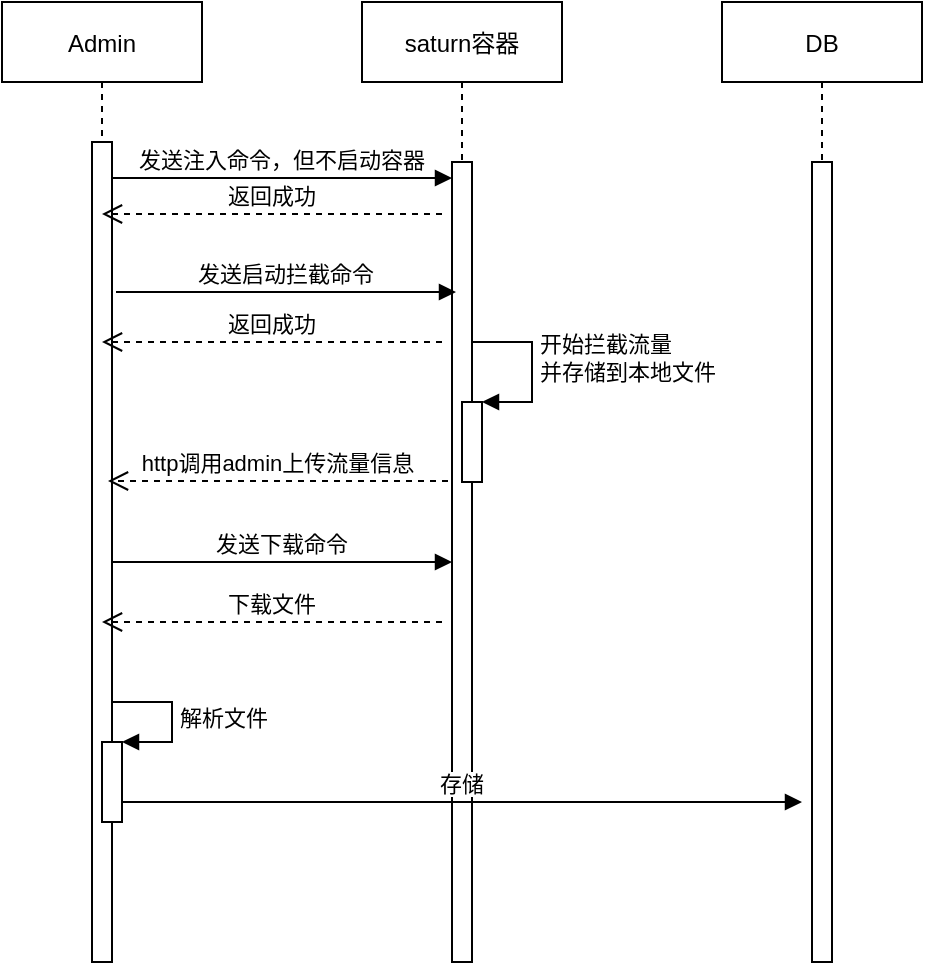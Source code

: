 <mxfile version="14.9.2" type="github">
  <diagram id="kgpKYQtTHZ0yAKxKKP6v" name="Page-1">
    <mxGraphModel dx="1422" dy="762" grid="1" gridSize="10" guides="1" tooltips="1" connect="1" arrows="1" fold="1" page="1" pageScale="1" pageWidth="850" pageHeight="1100" math="0" shadow="0">
      <root>
        <mxCell id="0" />
        <mxCell id="1" parent="0" />
        <mxCell id="3nuBFxr9cyL0pnOWT2aG-1" value="Admin" style="shape=umlLifeline;perimeter=lifelinePerimeter;container=1;collapsible=0;recursiveResize=0;rounded=0;shadow=0;strokeWidth=1;" parent="1" vertex="1">
          <mxGeometry x="157" y="80" width="100" height="480" as="geometry" />
        </mxCell>
        <mxCell id="3nuBFxr9cyL0pnOWT2aG-2" value="" style="points=[];perimeter=orthogonalPerimeter;rounded=0;shadow=0;strokeWidth=1;" parent="3nuBFxr9cyL0pnOWT2aG-1" vertex="1">
          <mxGeometry x="45" y="70" width="10" height="410" as="geometry" />
        </mxCell>
        <mxCell id="kuvmEx3Ypl2HYsGJSB4X-14" value="" style="html=1;points=[];perimeter=orthogonalPerimeter;" parent="3nuBFxr9cyL0pnOWT2aG-1" vertex="1">
          <mxGeometry x="50" y="370" width="10" height="40" as="geometry" />
        </mxCell>
        <mxCell id="kuvmEx3Ypl2HYsGJSB4X-15" value="解析文件" style="edgeStyle=orthogonalEdgeStyle;html=1;align=left;spacingLeft=2;endArrow=block;rounded=0;entryX=1;entryY=0;" parent="3nuBFxr9cyL0pnOWT2aG-1" target="kuvmEx3Ypl2HYsGJSB4X-14" edge="1">
          <mxGeometry relative="1" as="geometry">
            <mxPoint x="55" y="350" as="sourcePoint" />
            <Array as="points">
              <mxPoint x="85" y="350" />
            </Array>
          </mxGeometry>
        </mxCell>
        <mxCell id="3nuBFxr9cyL0pnOWT2aG-5" value="saturn容器" style="shape=umlLifeline;perimeter=lifelinePerimeter;container=1;collapsible=0;recursiveResize=0;rounded=0;shadow=0;strokeWidth=1;" parent="1" vertex="1">
          <mxGeometry x="337" y="80" width="100" height="480" as="geometry" />
        </mxCell>
        <mxCell id="3nuBFxr9cyL0pnOWT2aG-6" value="" style="points=[];perimeter=orthogonalPerimeter;rounded=0;shadow=0;strokeWidth=1;" parent="3nuBFxr9cyL0pnOWT2aG-5" vertex="1">
          <mxGeometry x="45" y="80" width="10" height="400" as="geometry" />
        </mxCell>
        <mxCell id="kuvmEx3Ypl2HYsGJSB4X-8" value="" style="html=1;points=[];perimeter=orthogonalPerimeter;" parent="3nuBFxr9cyL0pnOWT2aG-5" vertex="1">
          <mxGeometry x="50" y="200" width="10" height="40" as="geometry" />
        </mxCell>
        <mxCell id="kuvmEx3Ypl2HYsGJSB4X-9" value="开始拦截流量&lt;br&gt;并存储到本地文件" style="edgeStyle=orthogonalEdgeStyle;html=1;align=left;spacingLeft=2;endArrow=block;rounded=0;entryX=1;entryY=0;" parent="3nuBFxr9cyL0pnOWT2aG-5" target="kuvmEx3Ypl2HYsGJSB4X-8" edge="1">
          <mxGeometry relative="1" as="geometry">
            <mxPoint x="55" y="160" as="sourcePoint" />
            <Array as="points">
              <mxPoint x="55" y="170" />
              <mxPoint x="85" y="170" />
              <mxPoint x="85" y="200" />
            </Array>
          </mxGeometry>
        </mxCell>
        <mxCell id="3nuBFxr9cyL0pnOWT2aG-8" value="发送注入命令，但不启动容器" style="verticalAlign=bottom;endArrow=block;entryX=0;entryY=0;shadow=0;strokeWidth=1;" parent="1" edge="1">
          <mxGeometry relative="1" as="geometry">
            <mxPoint x="212" y="168.0" as="sourcePoint" />
            <mxPoint x="382" y="168.0" as="targetPoint" />
          </mxGeometry>
        </mxCell>
        <mxCell id="kuvmEx3Ypl2HYsGJSB4X-1" value="DB" style="shape=umlLifeline;perimeter=lifelinePerimeter;container=1;collapsible=0;recursiveResize=0;rounded=0;shadow=0;strokeWidth=1;" parent="1" vertex="1">
          <mxGeometry x="517" y="80" width="100" height="480" as="geometry" />
        </mxCell>
        <mxCell id="kuvmEx3Ypl2HYsGJSB4X-2" value="" style="points=[];perimeter=orthogonalPerimeter;rounded=0;shadow=0;strokeWidth=1;" parent="kuvmEx3Ypl2HYsGJSB4X-1" vertex="1">
          <mxGeometry x="45" y="80" width="10" height="400" as="geometry" />
        </mxCell>
        <mxCell id="kuvmEx3Ypl2HYsGJSB4X-3" value="返回成功" style="verticalAlign=bottom;endArrow=open;dashed=1;endSize=8;exitX=0;exitY=0.95;shadow=0;strokeWidth=1;" parent="1" edge="1">
          <mxGeometry relative="1" as="geometry">
            <mxPoint x="207" y="186.0" as="targetPoint" />
            <mxPoint x="377" y="186.0" as="sourcePoint" />
          </mxGeometry>
        </mxCell>
        <mxCell id="kuvmEx3Ypl2HYsGJSB4X-4" value="发送启动拦截命令" style="verticalAlign=bottom;endArrow=block;entryX=0;entryY=0;shadow=0;strokeWidth=1;" parent="1" edge="1">
          <mxGeometry relative="1" as="geometry">
            <mxPoint x="214" y="225.0" as="sourcePoint" />
            <mxPoint x="384" y="225.0" as="targetPoint" />
          </mxGeometry>
        </mxCell>
        <mxCell id="kuvmEx3Ypl2HYsGJSB4X-5" value="返回成功" style="verticalAlign=bottom;endArrow=open;dashed=1;endSize=8;exitX=0;exitY=0.95;shadow=0;strokeWidth=1;" parent="1" edge="1">
          <mxGeometry relative="1" as="geometry">
            <mxPoint x="207" y="250.0" as="targetPoint" />
            <mxPoint x="377" y="250.0" as="sourcePoint" />
          </mxGeometry>
        </mxCell>
        <mxCell id="kuvmEx3Ypl2HYsGJSB4X-10" value="发送下载命令" style="verticalAlign=bottom;endArrow=block;entryX=0;entryY=0;shadow=0;strokeWidth=1;" parent="1" edge="1">
          <mxGeometry relative="1" as="geometry">
            <mxPoint x="212" y="360.0" as="sourcePoint" />
            <mxPoint x="382" y="360.0" as="targetPoint" />
          </mxGeometry>
        </mxCell>
        <mxCell id="kuvmEx3Ypl2HYsGJSB4X-11" value="下载文件" style="verticalAlign=bottom;endArrow=open;dashed=1;endSize=8;exitX=0;exitY=0.95;shadow=0;strokeWidth=1;" parent="1" edge="1">
          <mxGeometry relative="1" as="geometry">
            <mxPoint x="207" y="390.0" as="targetPoint" />
            <mxPoint x="377" y="390.0" as="sourcePoint" />
          </mxGeometry>
        </mxCell>
        <mxCell id="kuvmEx3Ypl2HYsGJSB4X-16" value="存储" style="verticalAlign=bottom;endArrow=block;shadow=0;strokeWidth=1;exitX=1;exitY=0.75;exitDx=0;exitDy=0;exitPerimeter=0;" parent="1" source="kuvmEx3Ypl2HYsGJSB4X-14" edge="1">
          <mxGeometry relative="1" as="geometry">
            <mxPoint x="257" y="480" as="sourcePoint" />
            <mxPoint x="557" y="480" as="targetPoint" />
          </mxGeometry>
        </mxCell>
        <mxCell id="L8mDLES_CjJxAC2C2w6Z-1" value="http调用admin上传流量信息" style="verticalAlign=bottom;endArrow=open;dashed=1;endSize=8;exitX=0;exitY=0.95;shadow=0;strokeWidth=1;" edge="1" parent="1">
          <mxGeometry relative="1" as="geometry">
            <mxPoint x="210" y="319.5" as="targetPoint" />
            <mxPoint x="380" y="319.5" as="sourcePoint" />
          </mxGeometry>
        </mxCell>
      </root>
    </mxGraphModel>
  </diagram>
</mxfile>
